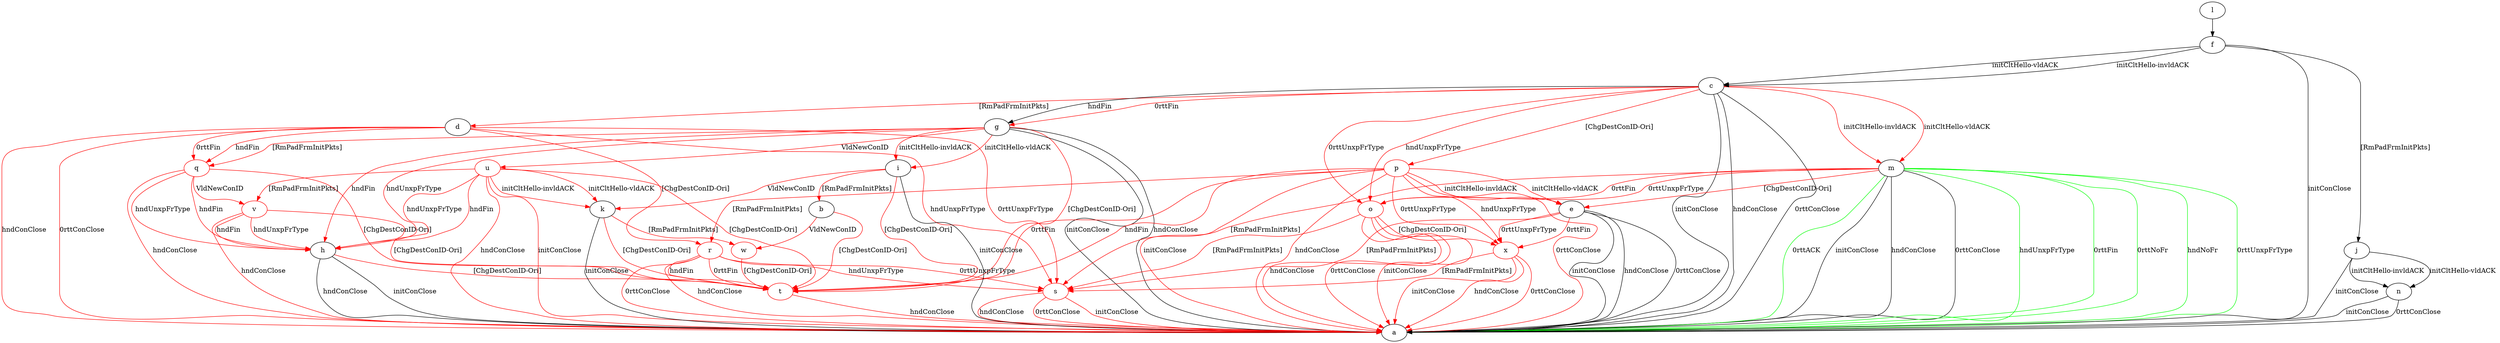 digraph "" {
	t	[color=red];
	b -> t	[key=0,
		color=red,
		label="[ChgDestConID-Ori] "];
	w	[color=red];
	b -> w	[key=0,
		color=red,
		label="VldNewConID "];
	c -> a	[key=0,
		label="initConClose "];
	c -> a	[key=1,
		label="hndConClose "];
	c -> a	[key=2,
		label="0rttConClose "];
	c -> d	[key=0,
		color=red,
		label="[RmPadFrmInitPkts] "];
	c -> g	[key=0,
		label="hndFin "];
	c -> g	[key=1,
		color=red,
		label="0rttFin "];
	c -> m	[key=0,
		color=red,
		label="initCltHello-vldACK "];
	c -> m	[key=1,
		color=red,
		label="initCltHello-invldACK "];
	o	[color=red];
	c -> o	[key=0,
		color=red,
		label="hndUnxpFrType "];
	c -> o	[key=1,
		color=red,
		label="0rttUnxpFrType "];
	p	[color=red];
	c -> p	[key=0,
		color=red,
		label="[ChgDestConID-Ori] "];
	d -> a	[key=0,
		color=red,
		label="hndConClose "];
	d -> a	[key=1,
		color=red,
		label="0rttConClose "];
	q	[color=red];
	d -> q	[key=0,
		color=red,
		label="hndFin "];
	d -> q	[key=1,
		color=red,
		label="0rttFin "];
	r	[color=red];
	d -> r	[key=0,
		color=red,
		label="[ChgDestConID-Ori] "];
	s	[color=red];
	d -> s	[key=0,
		color=red,
		label="hndUnxpFrType "];
	d -> s	[key=1,
		color=red,
		label="0rttUnxpFrType "];
	e -> a	[key=0,
		label="initConClose "];
	e -> a	[key=1,
		label="hndConClose "];
	e -> a	[key=2,
		label="0rttConClose "];
	e -> s	[key=0,
		color=red,
		label="[RmPadFrmInitPkts] "];
	x	[color=red];
	e -> x	[key=0,
		color=red,
		label="0rttFin "];
	e -> x	[key=1,
		color=red,
		label="0rttUnxpFrType "];
	f -> a	[key=0,
		label="initConClose "];
	f -> c	[key=0,
		label="initCltHello-vldACK "];
	f -> c	[key=1,
		label="initCltHello-invldACK "];
	f -> j	[key=0,
		label="[RmPadFrmInitPkts] "];
	g -> a	[key=0,
		label="initConClose "];
	g -> a	[key=1,
		label="hndConClose "];
	g -> h	[key=0,
		color=red,
		label="hndFin "];
	g -> h	[key=1,
		color=red,
		label="hndUnxpFrType "];
	g -> i	[key=0,
		color=red,
		label="initCltHello-vldACK "];
	g -> i	[key=1,
		color=red,
		label="initCltHello-invldACK "];
	g -> q	[key=0,
		color=red,
		label="[RmPadFrmInitPkts] "];
	g -> t	[key=0,
		color=red,
		label="[ChgDestConID-Ori] "];
	u	[color=red];
	g -> u	[key=0,
		color=red,
		label="VldNewConID "];
	h -> a	[key=0,
		label="initConClose "];
	h -> a	[key=1,
		label="hndConClose "];
	h -> t	[key=0,
		color=red,
		label="[ChgDestConID-Ori] "];
	i -> a	[key=0,
		label="initConClose "];
	i -> b	[key=0,
		color=red,
		label="[RmPadFrmInitPkts] "];
	i -> k	[key=0,
		color=red,
		label="VldNewConID "];
	i -> t	[key=0,
		color=red,
		label="[ChgDestConID-Ori] "];
	j -> a	[key=0,
		label="initConClose "];
	j -> n	[key=0,
		label="initCltHello-vldACK "];
	j -> n	[key=1,
		label="initCltHello-invldACK "];
	k -> a	[key=0,
		label="initConClose "];
	k -> t	[key=0,
		color=red,
		label="[ChgDestConID-Ori] "];
	k -> w	[key=0,
		color=red,
		label="[RmPadFrmInitPkts] "];
	l -> f	[key=0];
	m -> a	[key=0,
		label="initConClose "];
	m -> a	[key=1,
		label="hndConClose "];
	m -> a	[key=2,
		label="0rttConClose "];
	m -> a	[key=3,
		color=green,
		label="hndNoFr "];
	m -> a	[key=4,
		color=green,
		label="hndUnxpFrType "];
	m -> a	[key=5,
		color=green,
		label="0rttFin "];
	m -> a	[key=6,
		color=green,
		label="0rttNoFr "];
	m -> a	[key=7,
		color=green,
		label="0rttUnxpFrType "];
	m -> a	[key=8,
		color=green,
		label="0rttACK "];
	m -> e	[key=0,
		color=red,
		label="[ChgDestConID-Ori] "];
	m -> o	[key=0,
		color=red,
		label="0rttFin "];
	m -> o	[key=1,
		color=red,
		label="0rttUnxpFrType "];
	m -> s	[key=0,
		color=red,
		label="[RmPadFrmInitPkts] "];
	n -> a	[key=0,
		label="initConClose "];
	n -> a	[key=1,
		label="0rttConClose "];
	o -> a	[key=0,
		color=red,
		label="initConClose "];
	o -> a	[key=1,
		color=red,
		label="hndConClose "];
	o -> a	[key=2,
		color=red,
		label="0rttConClose "];
	o -> s	[key=0,
		color=red,
		label="[RmPadFrmInitPkts] "];
	o -> x	[key=0,
		color=red,
		label="[ChgDestConID-Ori] "];
	p -> a	[key=0,
		color=red,
		label="initConClose "];
	p -> a	[key=1,
		color=red,
		label="hndConClose "];
	p -> a	[key=2,
		color=red,
		label="0rttConClose "];
	p -> e	[key=0,
		color=red,
		label="initCltHello-vldACK "];
	p -> e	[key=1,
		color=red,
		label="initCltHello-invldACK "];
	p -> r	[key=0,
		color=red,
		label="[RmPadFrmInitPkts] "];
	p -> t	[key=0,
		color=red,
		label="hndFin "];
	p -> t	[key=1,
		color=red,
		label="0rttFin "];
	p -> x	[key=0,
		color=red,
		label="hndUnxpFrType "];
	p -> x	[key=1,
		color=red,
		label="0rttUnxpFrType "];
	q -> a	[key=0,
		color=red,
		label="hndConClose "];
	q -> h	[key=0,
		color=red,
		label="hndFin "];
	q -> h	[key=1,
		color=red,
		label="hndUnxpFrType "];
	q -> t	[key=0,
		color=red,
		label="[ChgDestConID-Ori] "];
	v	[color=red];
	q -> v	[key=0,
		color=red,
		label="VldNewConID "];
	r -> a	[key=0,
		color=red,
		label="hndConClose "];
	r -> a	[key=1,
		color=red,
		label="0rttConClose "];
	r -> s	[key=0,
		color=red,
		label="hndUnxpFrType "];
	r -> s	[key=1,
		color=red,
		label="0rttUnxpFrType "];
	r -> t	[key=0,
		color=red,
		label="hndFin "];
	r -> t	[key=1,
		color=red,
		label="0rttFin "];
	s -> a	[key=0,
		color=red,
		label="initConClose "];
	s -> a	[key=1,
		color=red,
		label="hndConClose "];
	s -> a	[key=2,
		color=red,
		label="0rttConClose "];
	t -> a	[key=0,
		color=red,
		label="hndConClose "];
	u -> a	[key=0,
		color=red,
		label="initConClose "];
	u -> a	[key=1,
		color=red,
		label="hndConClose "];
	u -> h	[key=0,
		color=red,
		label="hndFin "];
	u -> h	[key=1,
		color=red,
		label="hndUnxpFrType "];
	u -> k	[key=0,
		color=red,
		label="initCltHello-vldACK "];
	u -> k	[key=1,
		color=red,
		label="initCltHello-invldACK "];
	u -> t	[key=0,
		color=red,
		label="[ChgDestConID-Ori] "];
	u -> v	[key=0,
		color=red,
		label="[RmPadFrmInitPkts] "];
	v -> a	[key=0,
		color=red,
		label="hndConClose "];
	v -> h	[key=0,
		color=red,
		label="hndFin "];
	v -> h	[key=1,
		color=red,
		label="hndUnxpFrType "];
	v -> t	[key=0,
		color=red,
		label="[ChgDestConID-Ori] "];
	w -> t	[key=0,
		color=red,
		label="[ChgDestConID-Ori] "];
	x -> a	[key=0,
		color=red,
		label="initConClose "];
	x -> a	[key=1,
		color=red,
		label="hndConClose "];
	x -> a	[key=2,
		color=red,
		label="0rttConClose "];
	x -> s	[key=0,
		color=red,
		label="[RmPadFrmInitPkts] "];
}
